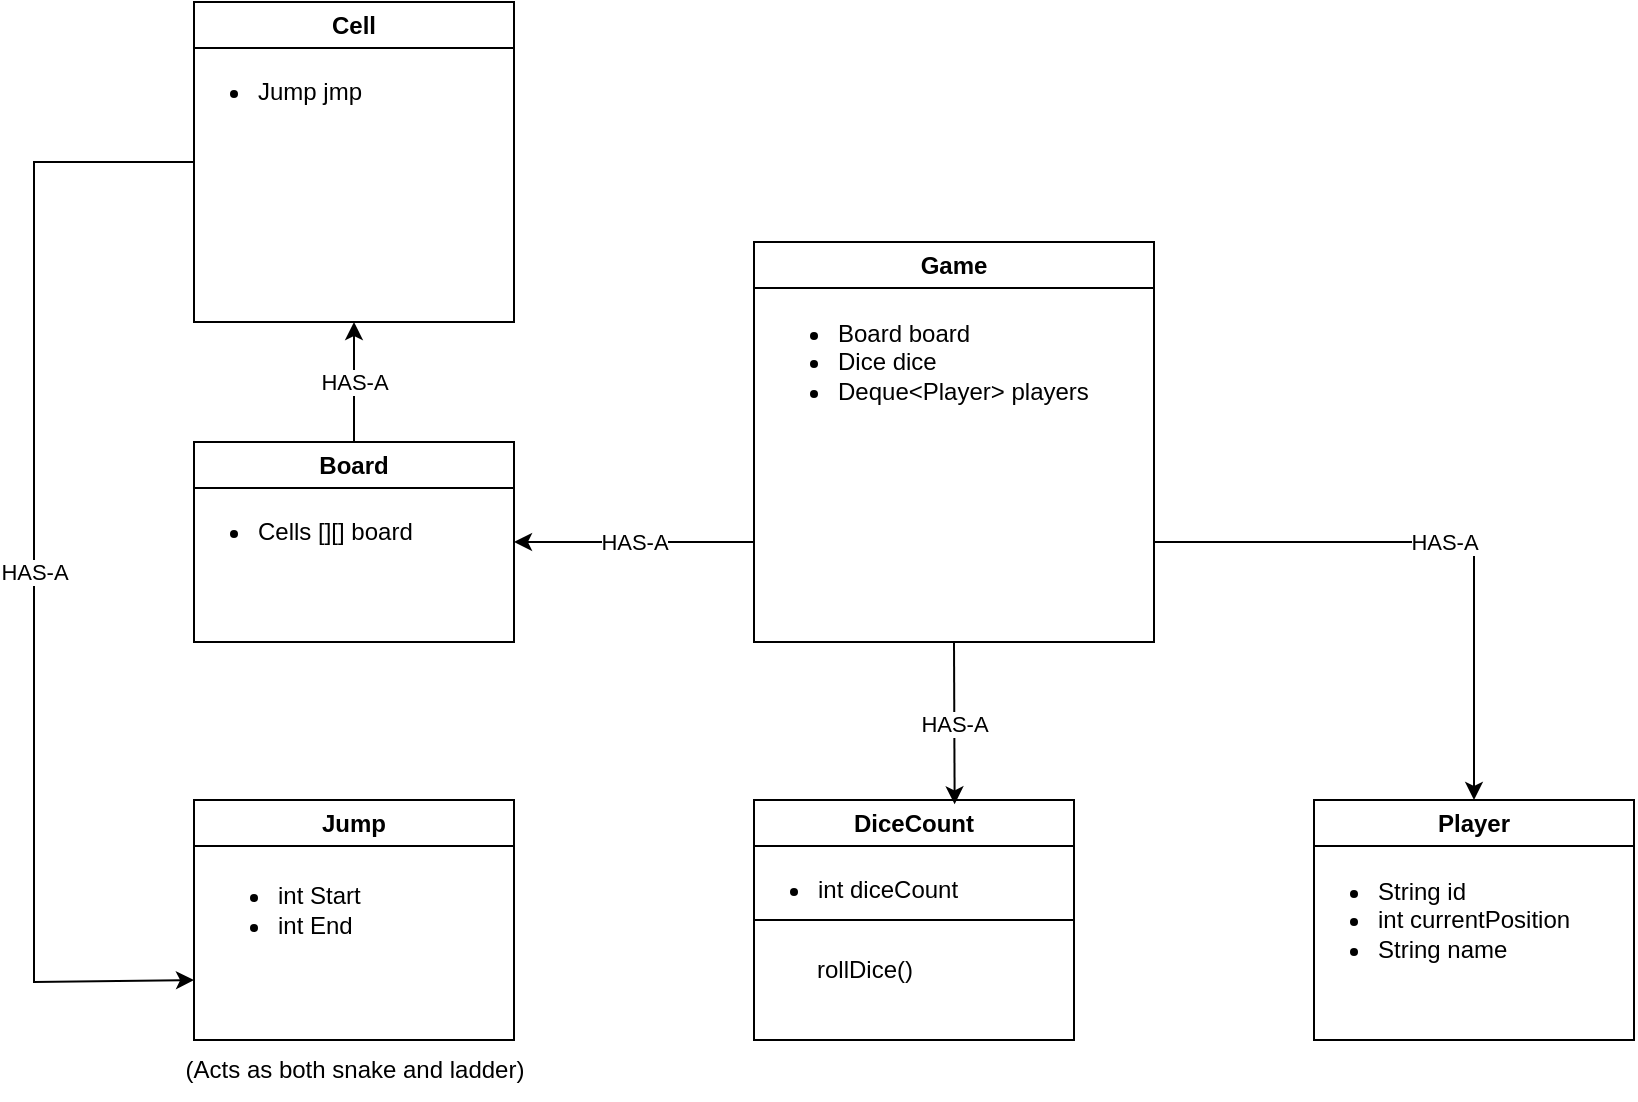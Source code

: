 <mxfile version="28.2.5">
  <diagram name="Page-1" id="i3Iq6C28p3LttPfp_rMA">
    <mxGraphModel dx="1056" dy="610" grid="1" gridSize="10" guides="1" tooltips="1" connect="1" arrows="1" fold="1" page="1" pageScale="1" pageWidth="1654" pageHeight="1169" math="0" shadow="0">
      <root>
        <mxCell id="0" />
        <mxCell id="1" parent="0" />
        <mxCell id="JVchiZWiMFPqmeBSZ4L8-2" value="Player" style="swimlane;whiteSpace=wrap;html=1;" vertex="1" parent="1">
          <mxGeometry x="1040" y="599" width="160" height="120" as="geometry" />
        </mxCell>
        <mxCell id="JVchiZWiMFPqmeBSZ4L8-3" value="&lt;ul&gt;&lt;li&gt;String id&lt;/li&gt;&lt;li&gt;int currentPosition&lt;/li&gt;&lt;li&gt;String name&lt;/li&gt;&lt;/ul&gt;" style="text;html=1;align=left;verticalAlign=middle;resizable=0;points=[];autosize=1;strokeColor=none;fillColor=none;" vertex="1" parent="JVchiZWiMFPqmeBSZ4L8-2">
          <mxGeometry x="-10" y="20" width="160" height="80" as="geometry" />
        </mxCell>
        <mxCell id="JVchiZWiMFPqmeBSZ4L8-4" value="DiceCount" style="swimlane;whiteSpace=wrap;html=1;" vertex="1" parent="1">
          <mxGeometry x="760" y="599" width="160" height="120" as="geometry" />
        </mxCell>
        <mxCell id="JVchiZWiMFPqmeBSZ4L8-5" value="&lt;ul&gt;&lt;li&gt;int diceCount&lt;/li&gt;&lt;/ul&gt;" style="text;html=1;align=left;verticalAlign=middle;resizable=0;points=[];autosize=1;strokeColor=none;fillColor=none;" vertex="1" parent="JVchiZWiMFPqmeBSZ4L8-4">
          <mxGeometry x="-10" y="20" width="130" height="50" as="geometry" />
        </mxCell>
        <mxCell id="JVchiZWiMFPqmeBSZ4L8-7" value="rollDice()" style="text;html=1;align=center;verticalAlign=middle;resizable=0;points=[];autosize=1;strokeColor=none;fillColor=none;" vertex="1" parent="JVchiZWiMFPqmeBSZ4L8-4">
          <mxGeometry x="20" y="70" width="70" height="30" as="geometry" />
        </mxCell>
        <mxCell id="JVchiZWiMFPqmeBSZ4L8-6" value="" style="endArrow=none;html=1;rounded=0;entryX=1;entryY=0.5;entryDx=0;entryDy=0;exitX=0;exitY=0.5;exitDx=0;exitDy=0;" edge="1" parent="1" source="JVchiZWiMFPqmeBSZ4L8-4" target="JVchiZWiMFPqmeBSZ4L8-4">
          <mxGeometry width="50" height="50" relative="1" as="geometry">
            <mxPoint x="620" y="769" as="sourcePoint" />
            <mxPoint x="670" y="719" as="targetPoint" />
          </mxGeometry>
        </mxCell>
        <mxCell id="JVchiZWiMFPqmeBSZ4L8-9" value="Jump" style="swimlane;whiteSpace=wrap;html=1;" vertex="1" parent="1">
          <mxGeometry x="480" y="599" width="160" height="120" as="geometry" />
        </mxCell>
        <mxCell id="JVchiZWiMFPqmeBSZ4L8-10" value="&lt;ul&gt;&lt;li&gt;int Start&lt;/li&gt;&lt;li&gt;int End&lt;/li&gt;&lt;/ul&gt;" style="text;html=1;align=left;verticalAlign=middle;resizable=0;points=[];autosize=1;strokeColor=none;fillColor=none;" vertex="1" parent="JVchiZWiMFPqmeBSZ4L8-9">
          <mxGeometry y="20" width="100" height="70" as="geometry" />
        </mxCell>
        <mxCell id="JVchiZWiMFPqmeBSZ4L8-13" value="(Acts as both snake and ladder)" style="text;html=1;align=center;verticalAlign=middle;resizable=0;points=[];autosize=1;strokeColor=none;fillColor=none;" vertex="1" parent="1">
          <mxGeometry x="465" y="719" width="190" height="30" as="geometry" />
        </mxCell>
        <mxCell id="JVchiZWiMFPqmeBSZ4L8-14" value="Board" style="swimlane;whiteSpace=wrap;html=1;" vertex="1" parent="1">
          <mxGeometry x="480" y="420" width="160" height="100" as="geometry" />
        </mxCell>
        <mxCell id="JVchiZWiMFPqmeBSZ4L8-16" value="&lt;ul&gt;&lt;li&gt;Cells [][] board&lt;/li&gt;&lt;/ul&gt;" style="text;html=1;align=left;verticalAlign=middle;resizable=0;points=[];autosize=1;strokeColor=none;fillColor=none;" vertex="1" parent="JVchiZWiMFPqmeBSZ4L8-14">
          <mxGeometry x="-10" y="20" width="140" height="50" as="geometry" />
        </mxCell>
        <mxCell id="JVchiZWiMFPqmeBSZ4L8-15" value="Cell" style="swimlane;whiteSpace=wrap;html=1;" vertex="1" parent="1">
          <mxGeometry x="480" y="200" width="160" height="160" as="geometry" />
        </mxCell>
        <mxCell id="JVchiZWiMFPqmeBSZ4L8-17" value="&lt;ul&gt;&lt;li&gt;Jump jmp&lt;/li&gt;&lt;/ul&gt;" style="text;html=1;align=left;verticalAlign=middle;resizable=0;points=[];autosize=1;strokeColor=none;fillColor=none;" vertex="1" parent="JVchiZWiMFPqmeBSZ4L8-15">
          <mxGeometry x="-10" y="20" width="120" height="50" as="geometry" />
        </mxCell>
        <mxCell id="JVchiZWiMFPqmeBSZ4L8-18" value="" style="endArrow=classic;html=1;rounded=0;exitX=0;exitY=0.5;exitDx=0;exitDy=0;entryX=0;entryY=0.75;entryDx=0;entryDy=0;" edge="1" parent="1" source="JVchiZWiMFPqmeBSZ4L8-15" target="JVchiZWiMFPqmeBSZ4L8-9">
          <mxGeometry relative="1" as="geometry">
            <mxPoint x="360" y="350" as="sourcePoint" />
            <mxPoint x="460" y="350" as="targetPoint" />
            <Array as="points">
              <mxPoint x="400" y="280" />
              <mxPoint x="400" y="690" />
            </Array>
          </mxGeometry>
        </mxCell>
        <mxCell id="JVchiZWiMFPqmeBSZ4L8-19" value="HAS-A" style="edgeLabel;resizable=0;html=1;;align=center;verticalAlign=middle;" connectable="0" vertex="1" parent="JVchiZWiMFPqmeBSZ4L8-18">
          <mxGeometry relative="1" as="geometry" />
        </mxCell>
        <mxCell id="JVchiZWiMFPqmeBSZ4L8-20" value="" style="endArrow=classic;html=1;rounded=0;entryX=0.5;entryY=1;entryDx=0;entryDy=0;exitX=0.5;exitY=0;exitDx=0;exitDy=0;" edge="1" parent="1" source="JVchiZWiMFPqmeBSZ4L8-14" target="JVchiZWiMFPqmeBSZ4L8-15">
          <mxGeometry relative="1" as="geometry">
            <mxPoint x="670" y="450" as="sourcePoint" />
            <mxPoint x="770" y="450" as="targetPoint" />
          </mxGeometry>
        </mxCell>
        <mxCell id="JVchiZWiMFPqmeBSZ4L8-21" value="HAS-A" style="edgeLabel;resizable=0;html=1;;align=center;verticalAlign=middle;" connectable="0" vertex="1" parent="JVchiZWiMFPqmeBSZ4L8-20">
          <mxGeometry relative="1" as="geometry" />
        </mxCell>
        <mxCell id="JVchiZWiMFPqmeBSZ4L8-22" value="Game" style="swimlane;whiteSpace=wrap;html=1;" vertex="1" parent="1">
          <mxGeometry x="760" y="320" width="200" height="200" as="geometry" />
        </mxCell>
        <mxCell id="JVchiZWiMFPqmeBSZ4L8-23" value="&lt;ul&gt;&lt;li&gt;Board board&lt;/li&gt;&lt;li&gt;Dice dice&lt;/li&gt;&lt;li&gt;Deque&amp;lt;Player&amp;gt; players&lt;/li&gt;&lt;/ul&gt;" style="text;html=1;align=left;verticalAlign=middle;resizable=0;points=[];autosize=1;strokeColor=none;fillColor=none;" vertex="1" parent="JVchiZWiMFPqmeBSZ4L8-22">
          <mxGeometry y="20" width="190" height="80" as="geometry" />
        </mxCell>
        <mxCell id="JVchiZWiMFPqmeBSZ4L8-24" value="" style="endArrow=classic;html=1;rounded=0;exitX=0;exitY=0.75;exitDx=0;exitDy=0;entryX=1;entryY=0.5;entryDx=0;entryDy=0;" edge="1" parent="1" source="JVchiZWiMFPqmeBSZ4L8-22" target="JVchiZWiMFPqmeBSZ4L8-14">
          <mxGeometry relative="1" as="geometry">
            <mxPoint x="650" y="480" as="sourcePoint" />
            <mxPoint x="750" y="480" as="targetPoint" />
          </mxGeometry>
        </mxCell>
        <mxCell id="JVchiZWiMFPqmeBSZ4L8-25" value="HAS-A" style="edgeLabel;resizable=0;html=1;;align=center;verticalAlign=middle;" connectable="0" vertex="1" parent="JVchiZWiMFPqmeBSZ4L8-24">
          <mxGeometry relative="1" as="geometry" />
        </mxCell>
        <mxCell id="JVchiZWiMFPqmeBSZ4L8-26" value="" style="endArrow=classic;html=1;rounded=0;exitX=0.5;exitY=1;exitDx=0;exitDy=0;entryX=0.627;entryY=0.018;entryDx=0;entryDy=0;entryPerimeter=0;" edge="1" parent="1" source="JVchiZWiMFPqmeBSZ4L8-22" target="JVchiZWiMFPqmeBSZ4L8-4">
          <mxGeometry relative="1" as="geometry">
            <mxPoint x="960" y="540" as="sourcePoint" />
            <mxPoint x="1060" y="540" as="targetPoint" />
          </mxGeometry>
        </mxCell>
        <mxCell id="JVchiZWiMFPqmeBSZ4L8-27" value="HAS-A" style="edgeLabel;resizable=0;html=1;;align=center;verticalAlign=middle;" connectable="0" vertex="1" parent="JVchiZWiMFPqmeBSZ4L8-26">
          <mxGeometry relative="1" as="geometry" />
        </mxCell>
        <mxCell id="JVchiZWiMFPqmeBSZ4L8-28" value="" style="endArrow=classic;html=1;rounded=0;exitX=1;exitY=0.75;exitDx=0;exitDy=0;entryX=0.5;entryY=0;entryDx=0;entryDy=0;" edge="1" parent="1" source="JVchiZWiMFPqmeBSZ4L8-22" target="JVchiZWiMFPqmeBSZ4L8-2">
          <mxGeometry relative="1" as="geometry">
            <mxPoint x="1090" y="490" as="sourcePoint" />
            <mxPoint x="1190" y="490" as="targetPoint" />
            <Array as="points">
              <mxPoint x="1120" y="470" />
            </Array>
          </mxGeometry>
        </mxCell>
        <mxCell id="JVchiZWiMFPqmeBSZ4L8-29" value="HAS-A" style="edgeLabel;resizable=0;html=1;;align=center;verticalAlign=middle;" connectable="0" vertex="1" parent="JVchiZWiMFPqmeBSZ4L8-28">
          <mxGeometry relative="1" as="geometry" />
        </mxCell>
      </root>
    </mxGraphModel>
  </diagram>
</mxfile>
